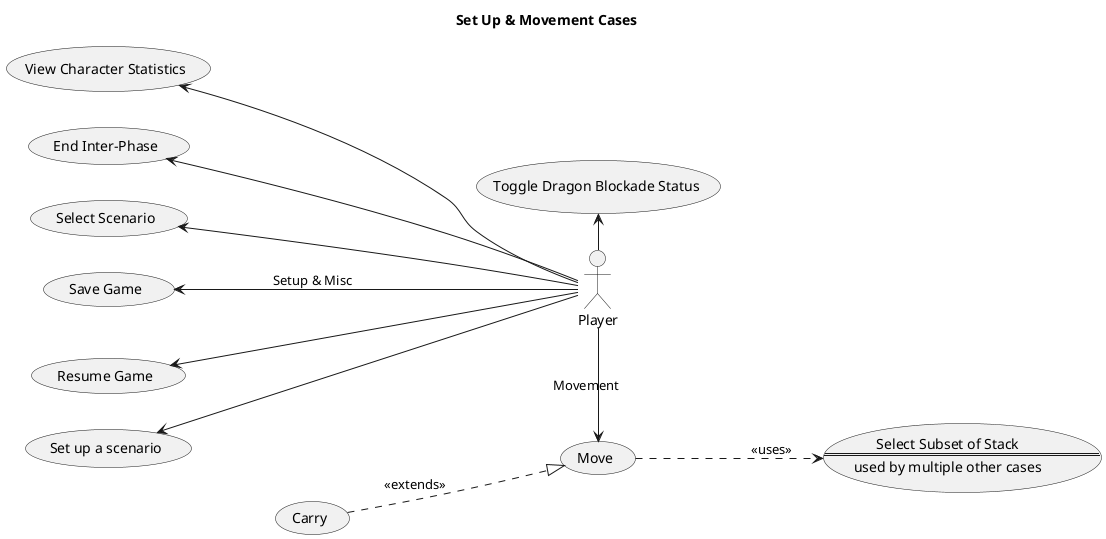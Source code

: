 'Jay Drage, cs383, 2/8/14
'Use Cases diagram

@startuml

title Set Up & Movement Cases

left to right direction
:Player: as Player

'Setup & Misc Use Cases
Player -up--> (Set up a scenario)
Player -up--> (Resume Game)
Player -up--> (Save Game) : Setup & Misc
Player -up--> (Select Scenario)
Player -up--> (End Inter-Phase)
Player -up--> (View Character Statistics)

'Movement Use Cases
Player -right-> (Move) : Movement
(Carry) ..|> (Move) :<<extends>>
(Move) ..> (Select Subset of Stack\n==\nused by multiple other cases) :<<uses>>

Player -left-> (Toggle Dragon Blockade Status)

@enduml